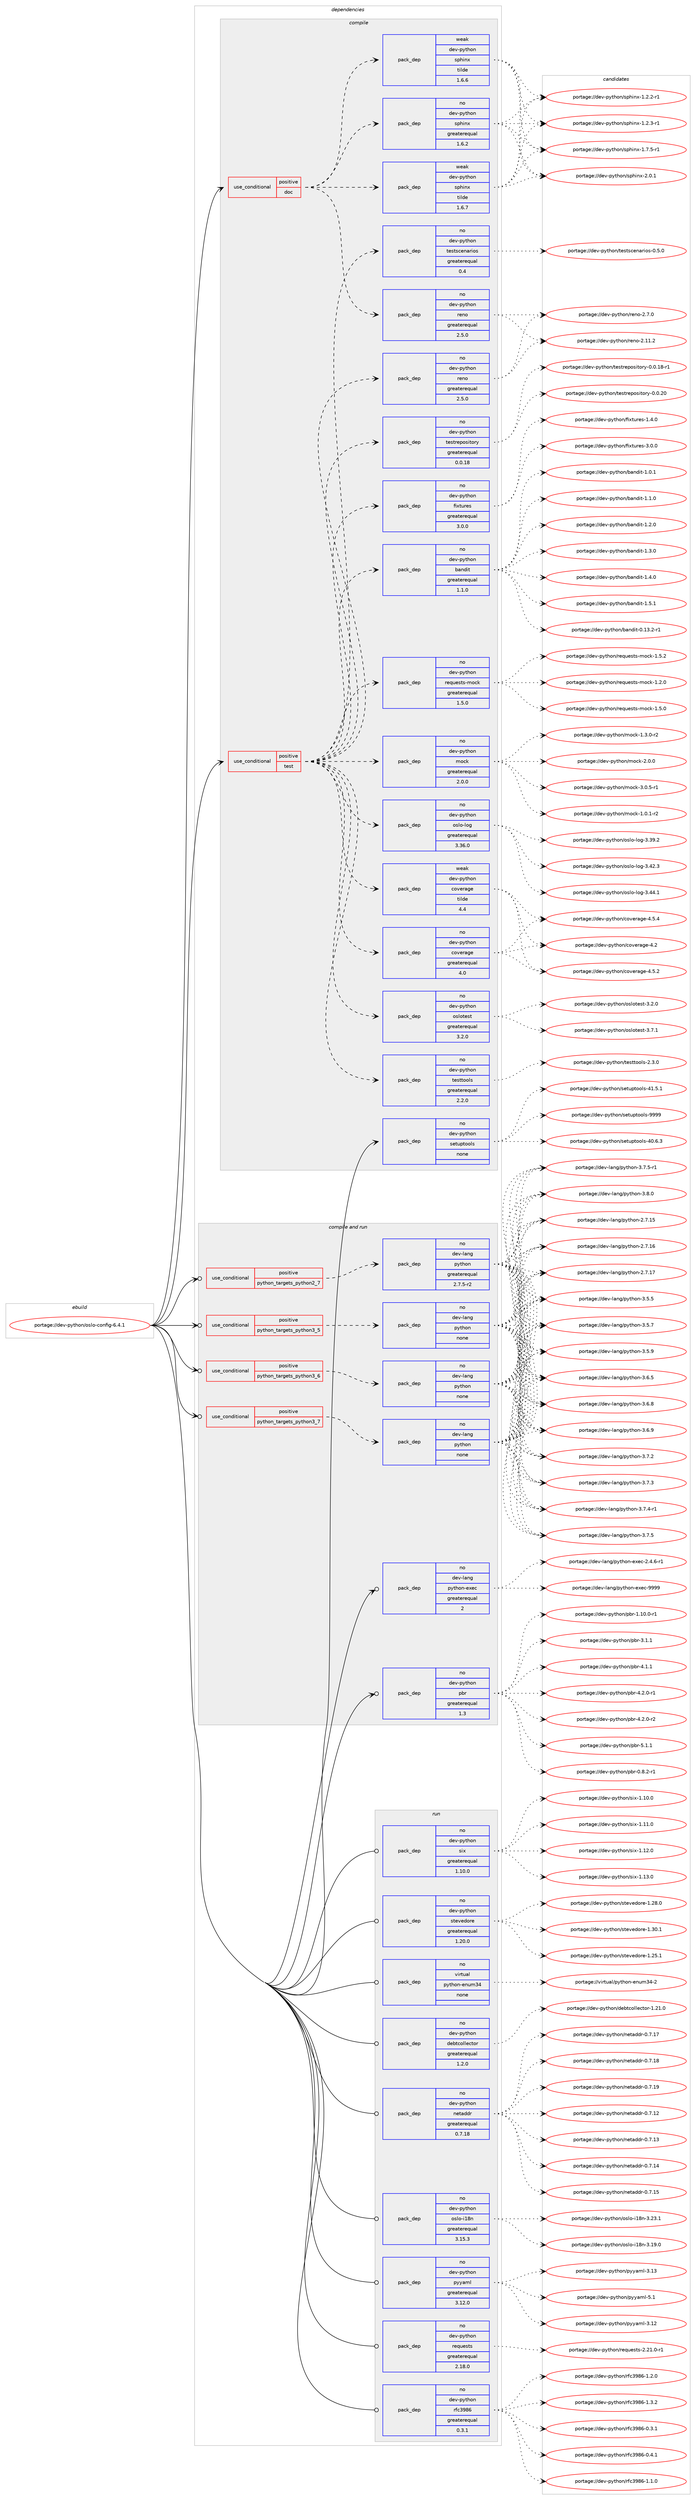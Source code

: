 digraph prolog {

# *************
# Graph options
# *************

newrank=true;
concentrate=true;
compound=true;
graph [rankdir=LR,fontname=Helvetica,fontsize=10,ranksep=1.5];#, ranksep=2.5, nodesep=0.2];
edge  [arrowhead=vee];
node  [fontname=Helvetica,fontsize=10];

# **********
# The ebuild
# **********

subgraph cluster_leftcol {
color=gray;
rank=same;
label=<<i>ebuild</i>>;
id [label="portage://dev-python/oslo-config-6.4.1", color=red, width=4, href="../dev-python/oslo-config-6.4.1.svg"];
}

# ****************
# The dependencies
# ****************

subgraph cluster_midcol {
color=gray;
label=<<i>dependencies</i>>;
subgraph cluster_compile {
fillcolor="#eeeeee";
style=filled;
label=<<i>compile</i>>;
subgraph cond33004 {
dependency153585 [label=<<TABLE BORDER="0" CELLBORDER="1" CELLSPACING="0" CELLPADDING="4"><TR><TD ROWSPAN="3" CELLPADDING="10">use_conditional</TD></TR><TR><TD>positive</TD></TR><TR><TD>doc</TD></TR></TABLE>>, shape=none, color=red];
subgraph pack117252 {
dependency153586 [label=<<TABLE BORDER="0" CELLBORDER="1" CELLSPACING="0" CELLPADDING="4" WIDTH="220"><TR><TD ROWSPAN="6" CELLPADDING="30">pack_dep</TD></TR><TR><TD WIDTH="110">no</TD></TR><TR><TD>dev-python</TD></TR><TR><TD>sphinx</TD></TR><TR><TD>greaterequal</TD></TR><TR><TD>1.6.2</TD></TR></TABLE>>, shape=none, color=blue];
}
dependency153585:e -> dependency153586:w [weight=20,style="dashed",arrowhead="vee"];
subgraph pack117253 {
dependency153587 [label=<<TABLE BORDER="0" CELLBORDER="1" CELLSPACING="0" CELLPADDING="4" WIDTH="220"><TR><TD ROWSPAN="6" CELLPADDING="30">pack_dep</TD></TR><TR><TD WIDTH="110">weak</TD></TR><TR><TD>dev-python</TD></TR><TR><TD>sphinx</TD></TR><TR><TD>tilde</TD></TR><TR><TD>1.6.6</TD></TR></TABLE>>, shape=none, color=blue];
}
dependency153585:e -> dependency153587:w [weight=20,style="dashed",arrowhead="vee"];
subgraph pack117254 {
dependency153588 [label=<<TABLE BORDER="0" CELLBORDER="1" CELLSPACING="0" CELLPADDING="4" WIDTH="220"><TR><TD ROWSPAN="6" CELLPADDING="30">pack_dep</TD></TR><TR><TD WIDTH="110">weak</TD></TR><TR><TD>dev-python</TD></TR><TR><TD>sphinx</TD></TR><TR><TD>tilde</TD></TR><TR><TD>1.6.7</TD></TR></TABLE>>, shape=none, color=blue];
}
dependency153585:e -> dependency153588:w [weight=20,style="dashed",arrowhead="vee"];
subgraph pack117255 {
dependency153589 [label=<<TABLE BORDER="0" CELLBORDER="1" CELLSPACING="0" CELLPADDING="4" WIDTH="220"><TR><TD ROWSPAN="6" CELLPADDING="30">pack_dep</TD></TR><TR><TD WIDTH="110">no</TD></TR><TR><TD>dev-python</TD></TR><TR><TD>reno</TD></TR><TR><TD>greaterequal</TD></TR><TR><TD>2.5.0</TD></TR></TABLE>>, shape=none, color=blue];
}
dependency153585:e -> dependency153589:w [weight=20,style="dashed",arrowhead="vee"];
}
id:e -> dependency153585:w [weight=20,style="solid",arrowhead="vee"];
subgraph cond33005 {
dependency153590 [label=<<TABLE BORDER="0" CELLBORDER="1" CELLSPACING="0" CELLPADDING="4"><TR><TD ROWSPAN="3" CELLPADDING="10">use_conditional</TD></TR><TR><TD>positive</TD></TR><TR><TD>test</TD></TR></TABLE>>, shape=none, color=red];
subgraph pack117256 {
dependency153591 [label=<<TABLE BORDER="0" CELLBORDER="1" CELLSPACING="0" CELLPADDING="4" WIDTH="220"><TR><TD ROWSPAN="6" CELLPADDING="30">pack_dep</TD></TR><TR><TD WIDTH="110">no</TD></TR><TR><TD>dev-python</TD></TR><TR><TD>fixtures</TD></TR><TR><TD>greaterequal</TD></TR><TR><TD>3.0.0</TD></TR></TABLE>>, shape=none, color=blue];
}
dependency153590:e -> dependency153591:w [weight=20,style="dashed",arrowhead="vee"];
subgraph pack117257 {
dependency153592 [label=<<TABLE BORDER="0" CELLBORDER="1" CELLSPACING="0" CELLPADDING="4" WIDTH="220"><TR><TD ROWSPAN="6" CELLPADDING="30">pack_dep</TD></TR><TR><TD WIDTH="110">no</TD></TR><TR><TD>dev-python</TD></TR><TR><TD>testrepository</TD></TR><TR><TD>greaterequal</TD></TR><TR><TD>0.0.18</TD></TR></TABLE>>, shape=none, color=blue];
}
dependency153590:e -> dependency153592:w [weight=20,style="dashed",arrowhead="vee"];
subgraph pack117258 {
dependency153593 [label=<<TABLE BORDER="0" CELLBORDER="1" CELLSPACING="0" CELLPADDING="4" WIDTH="220"><TR><TD ROWSPAN="6" CELLPADDING="30">pack_dep</TD></TR><TR><TD WIDTH="110">no</TD></TR><TR><TD>dev-python</TD></TR><TR><TD>testscenarios</TD></TR><TR><TD>greaterequal</TD></TR><TR><TD>0.4</TD></TR></TABLE>>, shape=none, color=blue];
}
dependency153590:e -> dependency153593:w [weight=20,style="dashed",arrowhead="vee"];
subgraph pack117259 {
dependency153594 [label=<<TABLE BORDER="0" CELLBORDER="1" CELLSPACING="0" CELLPADDING="4" WIDTH="220"><TR><TD ROWSPAN="6" CELLPADDING="30">pack_dep</TD></TR><TR><TD WIDTH="110">no</TD></TR><TR><TD>dev-python</TD></TR><TR><TD>testtools</TD></TR><TR><TD>greaterequal</TD></TR><TR><TD>2.2.0</TD></TR></TABLE>>, shape=none, color=blue];
}
dependency153590:e -> dependency153594:w [weight=20,style="dashed",arrowhead="vee"];
subgraph pack117260 {
dependency153595 [label=<<TABLE BORDER="0" CELLBORDER="1" CELLSPACING="0" CELLPADDING="4" WIDTH="220"><TR><TD ROWSPAN="6" CELLPADDING="30">pack_dep</TD></TR><TR><TD WIDTH="110">no</TD></TR><TR><TD>dev-python</TD></TR><TR><TD>oslotest</TD></TR><TR><TD>greaterequal</TD></TR><TR><TD>3.2.0</TD></TR></TABLE>>, shape=none, color=blue];
}
dependency153590:e -> dependency153595:w [weight=20,style="dashed",arrowhead="vee"];
subgraph pack117261 {
dependency153596 [label=<<TABLE BORDER="0" CELLBORDER="1" CELLSPACING="0" CELLPADDING="4" WIDTH="220"><TR><TD ROWSPAN="6" CELLPADDING="30">pack_dep</TD></TR><TR><TD WIDTH="110">no</TD></TR><TR><TD>dev-python</TD></TR><TR><TD>oslo-log</TD></TR><TR><TD>greaterequal</TD></TR><TR><TD>3.36.0</TD></TR></TABLE>>, shape=none, color=blue];
}
dependency153590:e -> dependency153596:w [weight=20,style="dashed",arrowhead="vee"];
subgraph pack117262 {
dependency153597 [label=<<TABLE BORDER="0" CELLBORDER="1" CELLSPACING="0" CELLPADDING="4" WIDTH="220"><TR><TD ROWSPAN="6" CELLPADDING="30">pack_dep</TD></TR><TR><TD WIDTH="110">no</TD></TR><TR><TD>dev-python</TD></TR><TR><TD>coverage</TD></TR><TR><TD>greaterequal</TD></TR><TR><TD>4.0</TD></TR></TABLE>>, shape=none, color=blue];
}
dependency153590:e -> dependency153597:w [weight=20,style="dashed",arrowhead="vee"];
subgraph pack117263 {
dependency153598 [label=<<TABLE BORDER="0" CELLBORDER="1" CELLSPACING="0" CELLPADDING="4" WIDTH="220"><TR><TD ROWSPAN="6" CELLPADDING="30">pack_dep</TD></TR><TR><TD WIDTH="110">weak</TD></TR><TR><TD>dev-python</TD></TR><TR><TD>coverage</TD></TR><TR><TD>tilde</TD></TR><TR><TD>4.4</TD></TR></TABLE>>, shape=none, color=blue];
}
dependency153590:e -> dependency153598:w [weight=20,style="dashed",arrowhead="vee"];
subgraph pack117264 {
dependency153599 [label=<<TABLE BORDER="0" CELLBORDER="1" CELLSPACING="0" CELLPADDING="4" WIDTH="220"><TR><TD ROWSPAN="6" CELLPADDING="30">pack_dep</TD></TR><TR><TD WIDTH="110">no</TD></TR><TR><TD>dev-python</TD></TR><TR><TD>reno</TD></TR><TR><TD>greaterequal</TD></TR><TR><TD>2.5.0</TD></TR></TABLE>>, shape=none, color=blue];
}
dependency153590:e -> dependency153599:w [weight=20,style="dashed",arrowhead="vee"];
subgraph pack117265 {
dependency153600 [label=<<TABLE BORDER="0" CELLBORDER="1" CELLSPACING="0" CELLPADDING="4" WIDTH="220"><TR><TD ROWSPAN="6" CELLPADDING="30">pack_dep</TD></TR><TR><TD WIDTH="110">no</TD></TR><TR><TD>dev-python</TD></TR><TR><TD>mock</TD></TR><TR><TD>greaterequal</TD></TR><TR><TD>2.0.0</TD></TR></TABLE>>, shape=none, color=blue];
}
dependency153590:e -> dependency153600:w [weight=20,style="dashed",arrowhead="vee"];
subgraph pack117266 {
dependency153601 [label=<<TABLE BORDER="0" CELLBORDER="1" CELLSPACING="0" CELLPADDING="4" WIDTH="220"><TR><TD ROWSPAN="6" CELLPADDING="30">pack_dep</TD></TR><TR><TD WIDTH="110">no</TD></TR><TR><TD>dev-python</TD></TR><TR><TD>requests-mock</TD></TR><TR><TD>greaterequal</TD></TR><TR><TD>1.5.0</TD></TR></TABLE>>, shape=none, color=blue];
}
dependency153590:e -> dependency153601:w [weight=20,style="dashed",arrowhead="vee"];
subgraph pack117267 {
dependency153602 [label=<<TABLE BORDER="0" CELLBORDER="1" CELLSPACING="0" CELLPADDING="4" WIDTH="220"><TR><TD ROWSPAN="6" CELLPADDING="30">pack_dep</TD></TR><TR><TD WIDTH="110">no</TD></TR><TR><TD>dev-python</TD></TR><TR><TD>bandit</TD></TR><TR><TD>greaterequal</TD></TR><TR><TD>1.1.0</TD></TR></TABLE>>, shape=none, color=blue];
}
dependency153590:e -> dependency153602:w [weight=20,style="dashed",arrowhead="vee"];
}
id:e -> dependency153590:w [weight=20,style="solid",arrowhead="vee"];
subgraph pack117268 {
dependency153603 [label=<<TABLE BORDER="0" CELLBORDER="1" CELLSPACING="0" CELLPADDING="4" WIDTH="220"><TR><TD ROWSPAN="6" CELLPADDING="30">pack_dep</TD></TR><TR><TD WIDTH="110">no</TD></TR><TR><TD>dev-python</TD></TR><TR><TD>setuptools</TD></TR><TR><TD>none</TD></TR><TR><TD></TD></TR></TABLE>>, shape=none, color=blue];
}
id:e -> dependency153603:w [weight=20,style="solid",arrowhead="vee"];
}
subgraph cluster_compileandrun {
fillcolor="#eeeeee";
style=filled;
label=<<i>compile and run</i>>;
subgraph cond33006 {
dependency153604 [label=<<TABLE BORDER="0" CELLBORDER="1" CELLSPACING="0" CELLPADDING="4"><TR><TD ROWSPAN="3" CELLPADDING="10">use_conditional</TD></TR><TR><TD>positive</TD></TR><TR><TD>python_targets_python2_7</TD></TR></TABLE>>, shape=none, color=red];
subgraph pack117269 {
dependency153605 [label=<<TABLE BORDER="0" CELLBORDER="1" CELLSPACING="0" CELLPADDING="4" WIDTH="220"><TR><TD ROWSPAN="6" CELLPADDING="30">pack_dep</TD></TR><TR><TD WIDTH="110">no</TD></TR><TR><TD>dev-lang</TD></TR><TR><TD>python</TD></TR><TR><TD>greaterequal</TD></TR><TR><TD>2.7.5-r2</TD></TR></TABLE>>, shape=none, color=blue];
}
dependency153604:e -> dependency153605:w [weight=20,style="dashed",arrowhead="vee"];
}
id:e -> dependency153604:w [weight=20,style="solid",arrowhead="odotvee"];
subgraph cond33007 {
dependency153606 [label=<<TABLE BORDER="0" CELLBORDER="1" CELLSPACING="0" CELLPADDING="4"><TR><TD ROWSPAN="3" CELLPADDING="10">use_conditional</TD></TR><TR><TD>positive</TD></TR><TR><TD>python_targets_python3_5</TD></TR></TABLE>>, shape=none, color=red];
subgraph pack117270 {
dependency153607 [label=<<TABLE BORDER="0" CELLBORDER="1" CELLSPACING="0" CELLPADDING="4" WIDTH="220"><TR><TD ROWSPAN="6" CELLPADDING="30">pack_dep</TD></TR><TR><TD WIDTH="110">no</TD></TR><TR><TD>dev-lang</TD></TR><TR><TD>python</TD></TR><TR><TD>none</TD></TR><TR><TD></TD></TR></TABLE>>, shape=none, color=blue];
}
dependency153606:e -> dependency153607:w [weight=20,style="dashed",arrowhead="vee"];
}
id:e -> dependency153606:w [weight=20,style="solid",arrowhead="odotvee"];
subgraph cond33008 {
dependency153608 [label=<<TABLE BORDER="0" CELLBORDER="1" CELLSPACING="0" CELLPADDING="4"><TR><TD ROWSPAN="3" CELLPADDING="10">use_conditional</TD></TR><TR><TD>positive</TD></TR><TR><TD>python_targets_python3_6</TD></TR></TABLE>>, shape=none, color=red];
subgraph pack117271 {
dependency153609 [label=<<TABLE BORDER="0" CELLBORDER="1" CELLSPACING="0" CELLPADDING="4" WIDTH="220"><TR><TD ROWSPAN="6" CELLPADDING="30">pack_dep</TD></TR><TR><TD WIDTH="110">no</TD></TR><TR><TD>dev-lang</TD></TR><TR><TD>python</TD></TR><TR><TD>none</TD></TR><TR><TD></TD></TR></TABLE>>, shape=none, color=blue];
}
dependency153608:e -> dependency153609:w [weight=20,style="dashed",arrowhead="vee"];
}
id:e -> dependency153608:w [weight=20,style="solid",arrowhead="odotvee"];
subgraph cond33009 {
dependency153610 [label=<<TABLE BORDER="0" CELLBORDER="1" CELLSPACING="0" CELLPADDING="4"><TR><TD ROWSPAN="3" CELLPADDING="10">use_conditional</TD></TR><TR><TD>positive</TD></TR><TR><TD>python_targets_python3_7</TD></TR></TABLE>>, shape=none, color=red];
subgraph pack117272 {
dependency153611 [label=<<TABLE BORDER="0" CELLBORDER="1" CELLSPACING="0" CELLPADDING="4" WIDTH="220"><TR><TD ROWSPAN="6" CELLPADDING="30">pack_dep</TD></TR><TR><TD WIDTH="110">no</TD></TR><TR><TD>dev-lang</TD></TR><TR><TD>python</TD></TR><TR><TD>none</TD></TR><TR><TD></TD></TR></TABLE>>, shape=none, color=blue];
}
dependency153610:e -> dependency153611:w [weight=20,style="dashed",arrowhead="vee"];
}
id:e -> dependency153610:w [weight=20,style="solid",arrowhead="odotvee"];
subgraph pack117273 {
dependency153612 [label=<<TABLE BORDER="0" CELLBORDER="1" CELLSPACING="0" CELLPADDING="4" WIDTH="220"><TR><TD ROWSPAN="6" CELLPADDING="30">pack_dep</TD></TR><TR><TD WIDTH="110">no</TD></TR><TR><TD>dev-lang</TD></TR><TR><TD>python-exec</TD></TR><TR><TD>greaterequal</TD></TR><TR><TD>2</TD></TR></TABLE>>, shape=none, color=blue];
}
id:e -> dependency153612:w [weight=20,style="solid",arrowhead="odotvee"];
subgraph pack117274 {
dependency153613 [label=<<TABLE BORDER="0" CELLBORDER="1" CELLSPACING="0" CELLPADDING="4" WIDTH="220"><TR><TD ROWSPAN="6" CELLPADDING="30">pack_dep</TD></TR><TR><TD WIDTH="110">no</TD></TR><TR><TD>dev-python</TD></TR><TR><TD>pbr</TD></TR><TR><TD>greaterequal</TD></TR><TR><TD>1.3</TD></TR></TABLE>>, shape=none, color=blue];
}
id:e -> dependency153613:w [weight=20,style="solid",arrowhead="odotvee"];
}
subgraph cluster_run {
fillcolor="#eeeeee";
style=filled;
label=<<i>run</i>>;
subgraph pack117275 {
dependency153614 [label=<<TABLE BORDER="0" CELLBORDER="1" CELLSPACING="0" CELLPADDING="4" WIDTH="220"><TR><TD ROWSPAN="6" CELLPADDING="30">pack_dep</TD></TR><TR><TD WIDTH="110">no</TD></TR><TR><TD>dev-python</TD></TR><TR><TD>debtcollector</TD></TR><TR><TD>greaterequal</TD></TR><TR><TD>1.2.0</TD></TR></TABLE>>, shape=none, color=blue];
}
id:e -> dependency153614:w [weight=20,style="solid",arrowhead="odot"];
subgraph pack117276 {
dependency153615 [label=<<TABLE BORDER="0" CELLBORDER="1" CELLSPACING="0" CELLPADDING="4" WIDTH="220"><TR><TD ROWSPAN="6" CELLPADDING="30">pack_dep</TD></TR><TR><TD WIDTH="110">no</TD></TR><TR><TD>dev-python</TD></TR><TR><TD>netaddr</TD></TR><TR><TD>greaterequal</TD></TR><TR><TD>0.7.18</TD></TR></TABLE>>, shape=none, color=blue];
}
id:e -> dependency153615:w [weight=20,style="solid",arrowhead="odot"];
subgraph pack117277 {
dependency153616 [label=<<TABLE BORDER="0" CELLBORDER="1" CELLSPACING="0" CELLPADDING="4" WIDTH="220"><TR><TD ROWSPAN="6" CELLPADDING="30">pack_dep</TD></TR><TR><TD WIDTH="110">no</TD></TR><TR><TD>dev-python</TD></TR><TR><TD>oslo-i18n</TD></TR><TR><TD>greaterequal</TD></TR><TR><TD>3.15.3</TD></TR></TABLE>>, shape=none, color=blue];
}
id:e -> dependency153616:w [weight=20,style="solid",arrowhead="odot"];
subgraph pack117278 {
dependency153617 [label=<<TABLE BORDER="0" CELLBORDER="1" CELLSPACING="0" CELLPADDING="4" WIDTH="220"><TR><TD ROWSPAN="6" CELLPADDING="30">pack_dep</TD></TR><TR><TD WIDTH="110">no</TD></TR><TR><TD>dev-python</TD></TR><TR><TD>pyyaml</TD></TR><TR><TD>greaterequal</TD></TR><TR><TD>3.12.0</TD></TR></TABLE>>, shape=none, color=blue];
}
id:e -> dependency153617:w [weight=20,style="solid",arrowhead="odot"];
subgraph pack117279 {
dependency153618 [label=<<TABLE BORDER="0" CELLBORDER="1" CELLSPACING="0" CELLPADDING="4" WIDTH="220"><TR><TD ROWSPAN="6" CELLPADDING="30">pack_dep</TD></TR><TR><TD WIDTH="110">no</TD></TR><TR><TD>dev-python</TD></TR><TR><TD>requests</TD></TR><TR><TD>greaterequal</TD></TR><TR><TD>2.18.0</TD></TR></TABLE>>, shape=none, color=blue];
}
id:e -> dependency153618:w [weight=20,style="solid",arrowhead="odot"];
subgraph pack117280 {
dependency153619 [label=<<TABLE BORDER="0" CELLBORDER="1" CELLSPACING="0" CELLPADDING="4" WIDTH="220"><TR><TD ROWSPAN="6" CELLPADDING="30">pack_dep</TD></TR><TR><TD WIDTH="110">no</TD></TR><TR><TD>dev-python</TD></TR><TR><TD>rfc3986</TD></TR><TR><TD>greaterequal</TD></TR><TR><TD>0.3.1</TD></TR></TABLE>>, shape=none, color=blue];
}
id:e -> dependency153619:w [weight=20,style="solid",arrowhead="odot"];
subgraph pack117281 {
dependency153620 [label=<<TABLE BORDER="0" CELLBORDER="1" CELLSPACING="0" CELLPADDING="4" WIDTH="220"><TR><TD ROWSPAN="6" CELLPADDING="30">pack_dep</TD></TR><TR><TD WIDTH="110">no</TD></TR><TR><TD>dev-python</TD></TR><TR><TD>six</TD></TR><TR><TD>greaterequal</TD></TR><TR><TD>1.10.0</TD></TR></TABLE>>, shape=none, color=blue];
}
id:e -> dependency153620:w [weight=20,style="solid",arrowhead="odot"];
subgraph pack117282 {
dependency153621 [label=<<TABLE BORDER="0" CELLBORDER="1" CELLSPACING="0" CELLPADDING="4" WIDTH="220"><TR><TD ROWSPAN="6" CELLPADDING="30">pack_dep</TD></TR><TR><TD WIDTH="110">no</TD></TR><TR><TD>dev-python</TD></TR><TR><TD>stevedore</TD></TR><TR><TD>greaterequal</TD></TR><TR><TD>1.20.0</TD></TR></TABLE>>, shape=none, color=blue];
}
id:e -> dependency153621:w [weight=20,style="solid",arrowhead="odot"];
subgraph pack117283 {
dependency153622 [label=<<TABLE BORDER="0" CELLBORDER="1" CELLSPACING="0" CELLPADDING="4" WIDTH="220"><TR><TD ROWSPAN="6" CELLPADDING="30">pack_dep</TD></TR><TR><TD WIDTH="110">no</TD></TR><TR><TD>virtual</TD></TR><TR><TD>python-enum34</TD></TR><TR><TD>none</TD></TR><TR><TD></TD></TR></TABLE>>, shape=none, color=blue];
}
id:e -> dependency153622:w [weight=20,style="solid",arrowhead="odot"];
}
}

# **************
# The candidates
# **************

subgraph cluster_choices {
rank=same;
color=gray;
label=<<i>candidates</i>>;

subgraph choice117252 {
color=black;
nodesep=1;
choiceportage10010111845112121116104111110471151121041051101204549465046504511449 [label="portage://dev-python/sphinx-1.2.2-r1", color=red, width=4,href="../dev-python/sphinx-1.2.2-r1.svg"];
choiceportage10010111845112121116104111110471151121041051101204549465046514511449 [label="portage://dev-python/sphinx-1.2.3-r1", color=red, width=4,href="../dev-python/sphinx-1.2.3-r1.svg"];
choiceportage10010111845112121116104111110471151121041051101204549465546534511449 [label="portage://dev-python/sphinx-1.7.5-r1", color=red, width=4,href="../dev-python/sphinx-1.7.5-r1.svg"];
choiceportage1001011184511212111610411111047115112104105110120455046484649 [label="portage://dev-python/sphinx-2.0.1", color=red, width=4,href="../dev-python/sphinx-2.0.1.svg"];
dependency153586:e -> choiceportage10010111845112121116104111110471151121041051101204549465046504511449:w [style=dotted,weight="100"];
dependency153586:e -> choiceportage10010111845112121116104111110471151121041051101204549465046514511449:w [style=dotted,weight="100"];
dependency153586:e -> choiceportage10010111845112121116104111110471151121041051101204549465546534511449:w [style=dotted,weight="100"];
dependency153586:e -> choiceportage1001011184511212111610411111047115112104105110120455046484649:w [style=dotted,weight="100"];
}
subgraph choice117253 {
color=black;
nodesep=1;
choiceportage10010111845112121116104111110471151121041051101204549465046504511449 [label="portage://dev-python/sphinx-1.2.2-r1", color=red, width=4,href="../dev-python/sphinx-1.2.2-r1.svg"];
choiceportage10010111845112121116104111110471151121041051101204549465046514511449 [label="portage://dev-python/sphinx-1.2.3-r1", color=red, width=4,href="../dev-python/sphinx-1.2.3-r1.svg"];
choiceportage10010111845112121116104111110471151121041051101204549465546534511449 [label="portage://dev-python/sphinx-1.7.5-r1", color=red, width=4,href="../dev-python/sphinx-1.7.5-r1.svg"];
choiceportage1001011184511212111610411111047115112104105110120455046484649 [label="portage://dev-python/sphinx-2.0.1", color=red, width=4,href="../dev-python/sphinx-2.0.1.svg"];
dependency153587:e -> choiceportage10010111845112121116104111110471151121041051101204549465046504511449:w [style=dotted,weight="100"];
dependency153587:e -> choiceportage10010111845112121116104111110471151121041051101204549465046514511449:w [style=dotted,weight="100"];
dependency153587:e -> choiceportage10010111845112121116104111110471151121041051101204549465546534511449:w [style=dotted,weight="100"];
dependency153587:e -> choiceportage1001011184511212111610411111047115112104105110120455046484649:w [style=dotted,weight="100"];
}
subgraph choice117254 {
color=black;
nodesep=1;
choiceportage10010111845112121116104111110471151121041051101204549465046504511449 [label="portage://dev-python/sphinx-1.2.2-r1", color=red, width=4,href="../dev-python/sphinx-1.2.2-r1.svg"];
choiceportage10010111845112121116104111110471151121041051101204549465046514511449 [label="portage://dev-python/sphinx-1.2.3-r1", color=red, width=4,href="../dev-python/sphinx-1.2.3-r1.svg"];
choiceportage10010111845112121116104111110471151121041051101204549465546534511449 [label="portage://dev-python/sphinx-1.7.5-r1", color=red, width=4,href="../dev-python/sphinx-1.7.5-r1.svg"];
choiceportage1001011184511212111610411111047115112104105110120455046484649 [label="portage://dev-python/sphinx-2.0.1", color=red, width=4,href="../dev-python/sphinx-2.0.1.svg"];
dependency153588:e -> choiceportage10010111845112121116104111110471151121041051101204549465046504511449:w [style=dotted,weight="100"];
dependency153588:e -> choiceportage10010111845112121116104111110471151121041051101204549465046514511449:w [style=dotted,weight="100"];
dependency153588:e -> choiceportage10010111845112121116104111110471151121041051101204549465546534511449:w [style=dotted,weight="100"];
dependency153588:e -> choiceportage1001011184511212111610411111047115112104105110120455046484649:w [style=dotted,weight="100"];
}
subgraph choice117255 {
color=black;
nodesep=1;
choiceportage100101118451121211161041111104711410111011145504649494650 [label="portage://dev-python/reno-2.11.2", color=red, width=4,href="../dev-python/reno-2.11.2.svg"];
choiceportage1001011184511212111610411111047114101110111455046554648 [label="portage://dev-python/reno-2.7.0", color=red, width=4,href="../dev-python/reno-2.7.0.svg"];
dependency153589:e -> choiceportage100101118451121211161041111104711410111011145504649494650:w [style=dotted,weight="100"];
dependency153589:e -> choiceportage1001011184511212111610411111047114101110111455046554648:w [style=dotted,weight="100"];
}
subgraph choice117256 {
color=black;
nodesep=1;
choiceportage1001011184511212111610411111047102105120116117114101115454946524648 [label="portage://dev-python/fixtures-1.4.0", color=red, width=4,href="../dev-python/fixtures-1.4.0.svg"];
choiceportage1001011184511212111610411111047102105120116117114101115455146484648 [label="portage://dev-python/fixtures-3.0.0", color=red, width=4,href="../dev-python/fixtures-3.0.0.svg"];
dependency153591:e -> choiceportage1001011184511212111610411111047102105120116117114101115454946524648:w [style=dotted,weight="100"];
dependency153591:e -> choiceportage1001011184511212111610411111047102105120116117114101115455146484648:w [style=dotted,weight="100"];
}
subgraph choice117257 {
color=black;
nodesep=1;
choiceportage1001011184511212111610411111047116101115116114101112111115105116111114121454846484649564511449 [label="portage://dev-python/testrepository-0.0.18-r1", color=red, width=4,href="../dev-python/testrepository-0.0.18-r1.svg"];
choiceportage100101118451121211161041111104711610111511611410111211111510511611111412145484648465048 [label="portage://dev-python/testrepository-0.0.20", color=red, width=4,href="../dev-python/testrepository-0.0.20.svg"];
dependency153592:e -> choiceportage1001011184511212111610411111047116101115116114101112111115105116111114121454846484649564511449:w [style=dotted,weight="100"];
dependency153592:e -> choiceportage100101118451121211161041111104711610111511611410111211111510511611111412145484648465048:w [style=dotted,weight="100"];
}
subgraph choice117258 {
color=black;
nodesep=1;
choiceportage10010111845112121116104111110471161011151161159910111097114105111115454846534648 [label="portage://dev-python/testscenarios-0.5.0", color=red, width=4,href="../dev-python/testscenarios-0.5.0.svg"];
dependency153593:e -> choiceportage10010111845112121116104111110471161011151161159910111097114105111115454846534648:w [style=dotted,weight="100"];
}
subgraph choice117259 {
color=black;
nodesep=1;
choiceportage1001011184511212111610411111047116101115116116111111108115455046514648 [label="portage://dev-python/testtools-2.3.0", color=red, width=4,href="../dev-python/testtools-2.3.0.svg"];
dependency153594:e -> choiceportage1001011184511212111610411111047116101115116116111111108115455046514648:w [style=dotted,weight="100"];
}
subgraph choice117260 {
color=black;
nodesep=1;
choiceportage1001011184511212111610411111047111115108111116101115116455146504648 [label="portage://dev-python/oslotest-3.2.0", color=red, width=4,href="../dev-python/oslotest-3.2.0.svg"];
choiceportage1001011184511212111610411111047111115108111116101115116455146554649 [label="portage://dev-python/oslotest-3.7.1", color=red, width=4,href="../dev-python/oslotest-3.7.1.svg"];
dependency153595:e -> choiceportage1001011184511212111610411111047111115108111116101115116455146504648:w [style=dotted,weight="100"];
dependency153595:e -> choiceportage1001011184511212111610411111047111115108111116101115116455146554649:w [style=dotted,weight="100"];
}
subgraph choice117261 {
color=black;
nodesep=1;
choiceportage10010111845112121116104111110471111151081114510811110345514651574650 [label="portage://dev-python/oslo-log-3.39.2", color=red, width=4,href="../dev-python/oslo-log-3.39.2.svg"];
choiceportage10010111845112121116104111110471111151081114510811110345514652504651 [label="portage://dev-python/oslo-log-3.42.3", color=red, width=4,href="../dev-python/oslo-log-3.42.3.svg"];
choiceportage10010111845112121116104111110471111151081114510811110345514652524649 [label="portage://dev-python/oslo-log-3.44.1", color=red, width=4,href="../dev-python/oslo-log-3.44.1.svg"];
dependency153596:e -> choiceportage10010111845112121116104111110471111151081114510811110345514651574650:w [style=dotted,weight="100"];
dependency153596:e -> choiceportage10010111845112121116104111110471111151081114510811110345514652504651:w [style=dotted,weight="100"];
dependency153596:e -> choiceportage10010111845112121116104111110471111151081114510811110345514652524649:w [style=dotted,weight="100"];
}
subgraph choice117262 {
color=black;
nodesep=1;
choiceportage1001011184511212111610411111047991111181011149710310145524650 [label="portage://dev-python/coverage-4.2", color=red, width=4,href="../dev-python/coverage-4.2.svg"];
choiceportage10010111845112121116104111110479911111810111497103101455246534650 [label="portage://dev-python/coverage-4.5.2", color=red, width=4,href="../dev-python/coverage-4.5.2.svg"];
choiceportage10010111845112121116104111110479911111810111497103101455246534652 [label="portage://dev-python/coverage-4.5.4", color=red, width=4,href="../dev-python/coverage-4.5.4.svg"];
dependency153597:e -> choiceportage1001011184511212111610411111047991111181011149710310145524650:w [style=dotted,weight="100"];
dependency153597:e -> choiceportage10010111845112121116104111110479911111810111497103101455246534650:w [style=dotted,weight="100"];
dependency153597:e -> choiceportage10010111845112121116104111110479911111810111497103101455246534652:w [style=dotted,weight="100"];
}
subgraph choice117263 {
color=black;
nodesep=1;
choiceportage1001011184511212111610411111047991111181011149710310145524650 [label="portage://dev-python/coverage-4.2", color=red, width=4,href="../dev-python/coverage-4.2.svg"];
choiceportage10010111845112121116104111110479911111810111497103101455246534650 [label="portage://dev-python/coverage-4.5.2", color=red, width=4,href="../dev-python/coverage-4.5.2.svg"];
choiceportage10010111845112121116104111110479911111810111497103101455246534652 [label="portage://dev-python/coverage-4.5.4", color=red, width=4,href="../dev-python/coverage-4.5.4.svg"];
dependency153598:e -> choiceportage1001011184511212111610411111047991111181011149710310145524650:w [style=dotted,weight="100"];
dependency153598:e -> choiceportage10010111845112121116104111110479911111810111497103101455246534650:w [style=dotted,weight="100"];
dependency153598:e -> choiceportage10010111845112121116104111110479911111810111497103101455246534652:w [style=dotted,weight="100"];
}
subgraph choice117264 {
color=black;
nodesep=1;
choiceportage100101118451121211161041111104711410111011145504649494650 [label="portage://dev-python/reno-2.11.2", color=red, width=4,href="../dev-python/reno-2.11.2.svg"];
choiceportage1001011184511212111610411111047114101110111455046554648 [label="portage://dev-python/reno-2.7.0", color=red, width=4,href="../dev-python/reno-2.7.0.svg"];
dependency153599:e -> choiceportage100101118451121211161041111104711410111011145504649494650:w [style=dotted,weight="100"];
dependency153599:e -> choiceportage1001011184511212111610411111047114101110111455046554648:w [style=dotted,weight="100"];
}
subgraph choice117265 {
color=black;
nodesep=1;
choiceportage1001011184511212111610411111047109111991074549464846494511450 [label="portage://dev-python/mock-1.0.1-r2", color=red, width=4,href="../dev-python/mock-1.0.1-r2.svg"];
choiceportage1001011184511212111610411111047109111991074549465146484511450 [label="portage://dev-python/mock-1.3.0-r2", color=red, width=4,href="../dev-python/mock-1.3.0-r2.svg"];
choiceportage100101118451121211161041111104710911199107455046484648 [label="portage://dev-python/mock-2.0.0", color=red, width=4,href="../dev-python/mock-2.0.0.svg"];
choiceportage1001011184511212111610411111047109111991074551464846534511449 [label="portage://dev-python/mock-3.0.5-r1", color=red, width=4,href="../dev-python/mock-3.0.5-r1.svg"];
dependency153600:e -> choiceportage1001011184511212111610411111047109111991074549464846494511450:w [style=dotted,weight="100"];
dependency153600:e -> choiceportage1001011184511212111610411111047109111991074549465146484511450:w [style=dotted,weight="100"];
dependency153600:e -> choiceportage100101118451121211161041111104710911199107455046484648:w [style=dotted,weight="100"];
dependency153600:e -> choiceportage1001011184511212111610411111047109111991074551464846534511449:w [style=dotted,weight="100"];
}
subgraph choice117266 {
color=black;
nodesep=1;
choiceportage10010111845112121116104111110471141011131171011151161154510911199107454946504648 [label="portage://dev-python/requests-mock-1.2.0", color=red, width=4,href="../dev-python/requests-mock-1.2.0.svg"];
choiceportage10010111845112121116104111110471141011131171011151161154510911199107454946534648 [label="portage://dev-python/requests-mock-1.5.0", color=red, width=4,href="../dev-python/requests-mock-1.5.0.svg"];
choiceportage10010111845112121116104111110471141011131171011151161154510911199107454946534650 [label="portage://dev-python/requests-mock-1.5.2", color=red, width=4,href="../dev-python/requests-mock-1.5.2.svg"];
dependency153601:e -> choiceportage10010111845112121116104111110471141011131171011151161154510911199107454946504648:w [style=dotted,weight="100"];
dependency153601:e -> choiceportage10010111845112121116104111110471141011131171011151161154510911199107454946534648:w [style=dotted,weight="100"];
dependency153601:e -> choiceportage10010111845112121116104111110471141011131171011151161154510911199107454946534650:w [style=dotted,weight="100"];
}
subgraph choice117267 {
color=black;
nodesep=1;
choiceportage10010111845112121116104111110479897110100105116454846495146504511449 [label="portage://dev-python/bandit-0.13.2-r1", color=red, width=4,href="../dev-python/bandit-0.13.2-r1.svg"];
choiceportage10010111845112121116104111110479897110100105116454946484649 [label="portage://dev-python/bandit-1.0.1", color=red, width=4,href="../dev-python/bandit-1.0.1.svg"];
choiceportage10010111845112121116104111110479897110100105116454946494648 [label="portage://dev-python/bandit-1.1.0", color=red, width=4,href="../dev-python/bandit-1.1.0.svg"];
choiceportage10010111845112121116104111110479897110100105116454946504648 [label="portage://dev-python/bandit-1.2.0", color=red, width=4,href="../dev-python/bandit-1.2.0.svg"];
choiceportage10010111845112121116104111110479897110100105116454946514648 [label="portage://dev-python/bandit-1.3.0", color=red, width=4,href="../dev-python/bandit-1.3.0.svg"];
choiceportage10010111845112121116104111110479897110100105116454946524648 [label="portage://dev-python/bandit-1.4.0", color=red, width=4,href="../dev-python/bandit-1.4.0.svg"];
choiceportage10010111845112121116104111110479897110100105116454946534649 [label="portage://dev-python/bandit-1.5.1", color=red, width=4,href="../dev-python/bandit-1.5.1.svg"];
dependency153602:e -> choiceportage10010111845112121116104111110479897110100105116454846495146504511449:w [style=dotted,weight="100"];
dependency153602:e -> choiceportage10010111845112121116104111110479897110100105116454946484649:w [style=dotted,weight="100"];
dependency153602:e -> choiceportage10010111845112121116104111110479897110100105116454946494648:w [style=dotted,weight="100"];
dependency153602:e -> choiceportage10010111845112121116104111110479897110100105116454946504648:w [style=dotted,weight="100"];
dependency153602:e -> choiceportage10010111845112121116104111110479897110100105116454946514648:w [style=dotted,weight="100"];
dependency153602:e -> choiceportage10010111845112121116104111110479897110100105116454946524648:w [style=dotted,weight="100"];
dependency153602:e -> choiceportage10010111845112121116104111110479897110100105116454946534649:w [style=dotted,weight="100"];
}
subgraph choice117268 {
color=black;
nodesep=1;
choiceportage100101118451121211161041111104711510111611711211611111110811545524846544651 [label="portage://dev-python/setuptools-40.6.3", color=red, width=4,href="../dev-python/setuptools-40.6.3.svg"];
choiceportage100101118451121211161041111104711510111611711211611111110811545524946534649 [label="portage://dev-python/setuptools-41.5.1", color=red, width=4,href="../dev-python/setuptools-41.5.1.svg"];
choiceportage10010111845112121116104111110471151011161171121161111111081154557575757 [label="portage://dev-python/setuptools-9999", color=red, width=4,href="../dev-python/setuptools-9999.svg"];
dependency153603:e -> choiceportage100101118451121211161041111104711510111611711211611111110811545524846544651:w [style=dotted,weight="100"];
dependency153603:e -> choiceportage100101118451121211161041111104711510111611711211611111110811545524946534649:w [style=dotted,weight="100"];
dependency153603:e -> choiceportage10010111845112121116104111110471151011161171121161111111081154557575757:w [style=dotted,weight="100"];
}
subgraph choice117269 {
color=black;
nodesep=1;
choiceportage10010111845108971101034711212111610411111045504655464953 [label="portage://dev-lang/python-2.7.15", color=red, width=4,href="../dev-lang/python-2.7.15.svg"];
choiceportage10010111845108971101034711212111610411111045504655464954 [label="portage://dev-lang/python-2.7.16", color=red, width=4,href="../dev-lang/python-2.7.16.svg"];
choiceportage10010111845108971101034711212111610411111045504655464955 [label="portage://dev-lang/python-2.7.17", color=red, width=4,href="../dev-lang/python-2.7.17.svg"];
choiceportage100101118451089711010347112121116104111110455146534653 [label="portage://dev-lang/python-3.5.5", color=red, width=4,href="../dev-lang/python-3.5.5.svg"];
choiceportage100101118451089711010347112121116104111110455146534655 [label="portage://dev-lang/python-3.5.7", color=red, width=4,href="../dev-lang/python-3.5.7.svg"];
choiceportage100101118451089711010347112121116104111110455146534657 [label="portage://dev-lang/python-3.5.9", color=red, width=4,href="../dev-lang/python-3.5.9.svg"];
choiceportage100101118451089711010347112121116104111110455146544653 [label="portage://dev-lang/python-3.6.5", color=red, width=4,href="../dev-lang/python-3.6.5.svg"];
choiceportage100101118451089711010347112121116104111110455146544656 [label="portage://dev-lang/python-3.6.8", color=red, width=4,href="../dev-lang/python-3.6.8.svg"];
choiceportage100101118451089711010347112121116104111110455146544657 [label="portage://dev-lang/python-3.6.9", color=red, width=4,href="../dev-lang/python-3.6.9.svg"];
choiceportage100101118451089711010347112121116104111110455146554650 [label="portage://dev-lang/python-3.7.2", color=red, width=4,href="../dev-lang/python-3.7.2.svg"];
choiceportage100101118451089711010347112121116104111110455146554651 [label="portage://dev-lang/python-3.7.3", color=red, width=4,href="../dev-lang/python-3.7.3.svg"];
choiceportage1001011184510897110103471121211161041111104551465546524511449 [label="portage://dev-lang/python-3.7.4-r1", color=red, width=4,href="../dev-lang/python-3.7.4-r1.svg"];
choiceportage100101118451089711010347112121116104111110455146554653 [label="portage://dev-lang/python-3.7.5", color=red, width=4,href="../dev-lang/python-3.7.5.svg"];
choiceportage1001011184510897110103471121211161041111104551465546534511449 [label="portage://dev-lang/python-3.7.5-r1", color=red, width=4,href="../dev-lang/python-3.7.5-r1.svg"];
choiceportage100101118451089711010347112121116104111110455146564648 [label="portage://dev-lang/python-3.8.0", color=red, width=4,href="../dev-lang/python-3.8.0.svg"];
dependency153605:e -> choiceportage10010111845108971101034711212111610411111045504655464953:w [style=dotted,weight="100"];
dependency153605:e -> choiceportage10010111845108971101034711212111610411111045504655464954:w [style=dotted,weight="100"];
dependency153605:e -> choiceportage10010111845108971101034711212111610411111045504655464955:w [style=dotted,weight="100"];
dependency153605:e -> choiceportage100101118451089711010347112121116104111110455146534653:w [style=dotted,weight="100"];
dependency153605:e -> choiceportage100101118451089711010347112121116104111110455146534655:w [style=dotted,weight="100"];
dependency153605:e -> choiceportage100101118451089711010347112121116104111110455146534657:w [style=dotted,weight="100"];
dependency153605:e -> choiceportage100101118451089711010347112121116104111110455146544653:w [style=dotted,weight="100"];
dependency153605:e -> choiceportage100101118451089711010347112121116104111110455146544656:w [style=dotted,weight="100"];
dependency153605:e -> choiceportage100101118451089711010347112121116104111110455146544657:w [style=dotted,weight="100"];
dependency153605:e -> choiceportage100101118451089711010347112121116104111110455146554650:w [style=dotted,weight="100"];
dependency153605:e -> choiceportage100101118451089711010347112121116104111110455146554651:w [style=dotted,weight="100"];
dependency153605:e -> choiceportage1001011184510897110103471121211161041111104551465546524511449:w [style=dotted,weight="100"];
dependency153605:e -> choiceportage100101118451089711010347112121116104111110455146554653:w [style=dotted,weight="100"];
dependency153605:e -> choiceportage1001011184510897110103471121211161041111104551465546534511449:w [style=dotted,weight="100"];
dependency153605:e -> choiceportage100101118451089711010347112121116104111110455146564648:w [style=dotted,weight="100"];
}
subgraph choice117270 {
color=black;
nodesep=1;
choiceportage10010111845108971101034711212111610411111045504655464953 [label="portage://dev-lang/python-2.7.15", color=red, width=4,href="../dev-lang/python-2.7.15.svg"];
choiceportage10010111845108971101034711212111610411111045504655464954 [label="portage://dev-lang/python-2.7.16", color=red, width=4,href="../dev-lang/python-2.7.16.svg"];
choiceportage10010111845108971101034711212111610411111045504655464955 [label="portage://dev-lang/python-2.7.17", color=red, width=4,href="../dev-lang/python-2.7.17.svg"];
choiceportage100101118451089711010347112121116104111110455146534653 [label="portage://dev-lang/python-3.5.5", color=red, width=4,href="../dev-lang/python-3.5.5.svg"];
choiceportage100101118451089711010347112121116104111110455146534655 [label="portage://dev-lang/python-3.5.7", color=red, width=4,href="../dev-lang/python-3.5.7.svg"];
choiceportage100101118451089711010347112121116104111110455146534657 [label="portage://dev-lang/python-3.5.9", color=red, width=4,href="../dev-lang/python-3.5.9.svg"];
choiceportage100101118451089711010347112121116104111110455146544653 [label="portage://dev-lang/python-3.6.5", color=red, width=4,href="../dev-lang/python-3.6.5.svg"];
choiceportage100101118451089711010347112121116104111110455146544656 [label="portage://dev-lang/python-3.6.8", color=red, width=4,href="../dev-lang/python-3.6.8.svg"];
choiceportage100101118451089711010347112121116104111110455146544657 [label="portage://dev-lang/python-3.6.9", color=red, width=4,href="../dev-lang/python-3.6.9.svg"];
choiceportage100101118451089711010347112121116104111110455146554650 [label="portage://dev-lang/python-3.7.2", color=red, width=4,href="../dev-lang/python-3.7.2.svg"];
choiceportage100101118451089711010347112121116104111110455146554651 [label="portage://dev-lang/python-3.7.3", color=red, width=4,href="../dev-lang/python-3.7.3.svg"];
choiceportage1001011184510897110103471121211161041111104551465546524511449 [label="portage://dev-lang/python-3.7.4-r1", color=red, width=4,href="../dev-lang/python-3.7.4-r1.svg"];
choiceportage100101118451089711010347112121116104111110455146554653 [label="portage://dev-lang/python-3.7.5", color=red, width=4,href="../dev-lang/python-3.7.5.svg"];
choiceportage1001011184510897110103471121211161041111104551465546534511449 [label="portage://dev-lang/python-3.7.5-r1", color=red, width=4,href="../dev-lang/python-3.7.5-r1.svg"];
choiceportage100101118451089711010347112121116104111110455146564648 [label="portage://dev-lang/python-3.8.0", color=red, width=4,href="../dev-lang/python-3.8.0.svg"];
dependency153607:e -> choiceportage10010111845108971101034711212111610411111045504655464953:w [style=dotted,weight="100"];
dependency153607:e -> choiceportage10010111845108971101034711212111610411111045504655464954:w [style=dotted,weight="100"];
dependency153607:e -> choiceportage10010111845108971101034711212111610411111045504655464955:w [style=dotted,weight="100"];
dependency153607:e -> choiceportage100101118451089711010347112121116104111110455146534653:w [style=dotted,weight="100"];
dependency153607:e -> choiceportage100101118451089711010347112121116104111110455146534655:w [style=dotted,weight="100"];
dependency153607:e -> choiceportage100101118451089711010347112121116104111110455146534657:w [style=dotted,weight="100"];
dependency153607:e -> choiceportage100101118451089711010347112121116104111110455146544653:w [style=dotted,weight="100"];
dependency153607:e -> choiceportage100101118451089711010347112121116104111110455146544656:w [style=dotted,weight="100"];
dependency153607:e -> choiceportage100101118451089711010347112121116104111110455146544657:w [style=dotted,weight="100"];
dependency153607:e -> choiceportage100101118451089711010347112121116104111110455146554650:w [style=dotted,weight="100"];
dependency153607:e -> choiceportage100101118451089711010347112121116104111110455146554651:w [style=dotted,weight="100"];
dependency153607:e -> choiceportage1001011184510897110103471121211161041111104551465546524511449:w [style=dotted,weight="100"];
dependency153607:e -> choiceportage100101118451089711010347112121116104111110455146554653:w [style=dotted,weight="100"];
dependency153607:e -> choiceportage1001011184510897110103471121211161041111104551465546534511449:w [style=dotted,weight="100"];
dependency153607:e -> choiceportage100101118451089711010347112121116104111110455146564648:w [style=dotted,weight="100"];
}
subgraph choice117271 {
color=black;
nodesep=1;
choiceportage10010111845108971101034711212111610411111045504655464953 [label="portage://dev-lang/python-2.7.15", color=red, width=4,href="../dev-lang/python-2.7.15.svg"];
choiceportage10010111845108971101034711212111610411111045504655464954 [label="portage://dev-lang/python-2.7.16", color=red, width=4,href="../dev-lang/python-2.7.16.svg"];
choiceportage10010111845108971101034711212111610411111045504655464955 [label="portage://dev-lang/python-2.7.17", color=red, width=4,href="../dev-lang/python-2.7.17.svg"];
choiceportage100101118451089711010347112121116104111110455146534653 [label="portage://dev-lang/python-3.5.5", color=red, width=4,href="../dev-lang/python-3.5.5.svg"];
choiceportage100101118451089711010347112121116104111110455146534655 [label="portage://dev-lang/python-3.5.7", color=red, width=4,href="../dev-lang/python-3.5.7.svg"];
choiceportage100101118451089711010347112121116104111110455146534657 [label="portage://dev-lang/python-3.5.9", color=red, width=4,href="../dev-lang/python-3.5.9.svg"];
choiceportage100101118451089711010347112121116104111110455146544653 [label="portage://dev-lang/python-3.6.5", color=red, width=4,href="../dev-lang/python-3.6.5.svg"];
choiceportage100101118451089711010347112121116104111110455146544656 [label="portage://dev-lang/python-3.6.8", color=red, width=4,href="../dev-lang/python-3.6.8.svg"];
choiceportage100101118451089711010347112121116104111110455146544657 [label="portage://dev-lang/python-3.6.9", color=red, width=4,href="../dev-lang/python-3.6.9.svg"];
choiceportage100101118451089711010347112121116104111110455146554650 [label="portage://dev-lang/python-3.7.2", color=red, width=4,href="../dev-lang/python-3.7.2.svg"];
choiceportage100101118451089711010347112121116104111110455146554651 [label="portage://dev-lang/python-3.7.3", color=red, width=4,href="../dev-lang/python-3.7.3.svg"];
choiceportage1001011184510897110103471121211161041111104551465546524511449 [label="portage://dev-lang/python-3.7.4-r1", color=red, width=4,href="../dev-lang/python-3.7.4-r1.svg"];
choiceportage100101118451089711010347112121116104111110455146554653 [label="portage://dev-lang/python-3.7.5", color=red, width=4,href="../dev-lang/python-3.7.5.svg"];
choiceportage1001011184510897110103471121211161041111104551465546534511449 [label="portage://dev-lang/python-3.7.5-r1", color=red, width=4,href="../dev-lang/python-3.7.5-r1.svg"];
choiceportage100101118451089711010347112121116104111110455146564648 [label="portage://dev-lang/python-3.8.0", color=red, width=4,href="../dev-lang/python-3.8.0.svg"];
dependency153609:e -> choiceportage10010111845108971101034711212111610411111045504655464953:w [style=dotted,weight="100"];
dependency153609:e -> choiceportage10010111845108971101034711212111610411111045504655464954:w [style=dotted,weight="100"];
dependency153609:e -> choiceportage10010111845108971101034711212111610411111045504655464955:w [style=dotted,weight="100"];
dependency153609:e -> choiceportage100101118451089711010347112121116104111110455146534653:w [style=dotted,weight="100"];
dependency153609:e -> choiceportage100101118451089711010347112121116104111110455146534655:w [style=dotted,weight="100"];
dependency153609:e -> choiceportage100101118451089711010347112121116104111110455146534657:w [style=dotted,weight="100"];
dependency153609:e -> choiceportage100101118451089711010347112121116104111110455146544653:w [style=dotted,weight="100"];
dependency153609:e -> choiceportage100101118451089711010347112121116104111110455146544656:w [style=dotted,weight="100"];
dependency153609:e -> choiceportage100101118451089711010347112121116104111110455146544657:w [style=dotted,weight="100"];
dependency153609:e -> choiceportage100101118451089711010347112121116104111110455146554650:w [style=dotted,weight="100"];
dependency153609:e -> choiceportage100101118451089711010347112121116104111110455146554651:w [style=dotted,weight="100"];
dependency153609:e -> choiceportage1001011184510897110103471121211161041111104551465546524511449:w [style=dotted,weight="100"];
dependency153609:e -> choiceportage100101118451089711010347112121116104111110455146554653:w [style=dotted,weight="100"];
dependency153609:e -> choiceportage1001011184510897110103471121211161041111104551465546534511449:w [style=dotted,weight="100"];
dependency153609:e -> choiceportage100101118451089711010347112121116104111110455146564648:w [style=dotted,weight="100"];
}
subgraph choice117272 {
color=black;
nodesep=1;
choiceportage10010111845108971101034711212111610411111045504655464953 [label="portage://dev-lang/python-2.7.15", color=red, width=4,href="../dev-lang/python-2.7.15.svg"];
choiceportage10010111845108971101034711212111610411111045504655464954 [label="portage://dev-lang/python-2.7.16", color=red, width=4,href="../dev-lang/python-2.7.16.svg"];
choiceportage10010111845108971101034711212111610411111045504655464955 [label="portage://dev-lang/python-2.7.17", color=red, width=4,href="../dev-lang/python-2.7.17.svg"];
choiceportage100101118451089711010347112121116104111110455146534653 [label="portage://dev-lang/python-3.5.5", color=red, width=4,href="../dev-lang/python-3.5.5.svg"];
choiceportage100101118451089711010347112121116104111110455146534655 [label="portage://dev-lang/python-3.5.7", color=red, width=4,href="../dev-lang/python-3.5.7.svg"];
choiceportage100101118451089711010347112121116104111110455146534657 [label="portage://dev-lang/python-3.5.9", color=red, width=4,href="../dev-lang/python-3.5.9.svg"];
choiceportage100101118451089711010347112121116104111110455146544653 [label="portage://dev-lang/python-3.6.5", color=red, width=4,href="../dev-lang/python-3.6.5.svg"];
choiceportage100101118451089711010347112121116104111110455146544656 [label="portage://dev-lang/python-3.6.8", color=red, width=4,href="../dev-lang/python-3.6.8.svg"];
choiceportage100101118451089711010347112121116104111110455146544657 [label="portage://dev-lang/python-3.6.9", color=red, width=4,href="../dev-lang/python-3.6.9.svg"];
choiceportage100101118451089711010347112121116104111110455146554650 [label="portage://dev-lang/python-3.7.2", color=red, width=4,href="../dev-lang/python-3.7.2.svg"];
choiceportage100101118451089711010347112121116104111110455146554651 [label="portage://dev-lang/python-3.7.3", color=red, width=4,href="../dev-lang/python-3.7.3.svg"];
choiceportage1001011184510897110103471121211161041111104551465546524511449 [label="portage://dev-lang/python-3.7.4-r1", color=red, width=4,href="../dev-lang/python-3.7.4-r1.svg"];
choiceportage100101118451089711010347112121116104111110455146554653 [label="portage://dev-lang/python-3.7.5", color=red, width=4,href="../dev-lang/python-3.7.5.svg"];
choiceportage1001011184510897110103471121211161041111104551465546534511449 [label="portage://dev-lang/python-3.7.5-r1", color=red, width=4,href="../dev-lang/python-3.7.5-r1.svg"];
choiceportage100101118451089711010347112121116104111110455146564648 [label="portage://dev-lang/python-3.8.0", color=red, width=4,href="../dev-lang/python-3.8.0.svg"];
dependency153611:e -> choiceportage10010111845108971101034711212111610411111045504655464953:w [style=dotted,weight="100"];
dependency153611:e -> choiceportage10010111845108971101034711212111610411111045504655464954:w [style=dotted,weight="100"];
dependency153611:e -> choiceportage10010111845108971101034711212111610411111045504655464955:w [style=dotted,weight="100"];
dependency153611:e -> choiceportage100101118451089711010347112121116104111110455146534653:w [style=dotted,weight="100"];
dependency153611:e -> choiceportage100101118451089711010347112121116104111110455146534655:w [style=dotted,weight="100"];
dependency153611:e -> choiceportage100101118451089711010347112121116104111110455146534657:w [style=dotted,weight="100"];
dependency153611:e -> choiceportage100101118451089711010347112121116104111110455146544653:w [style=dotted,weight="100"];
dependency153611:e -> choiceportage100101118451089711010347112121116104111110455146544656:w [style=dotted,weight="100"];
dependency153611:e -> choiceportage100101118451089711010347112121116104111110455146544657:w [style=dotted,weight="100"];
dependency153611:e -> choiceportage100101118451089711010347112121116104111110455146554650:w [style=dotted,weight="100"];
dependency153611:e -> choiceportage100101118451089711010347112121116104111110455146554651:w [style=dotted,weight="100"];
dependency153611:e -> choiceportage1001011184510897110103471121211161041111104551465546524511449:w [style=dotted,weight="100"];
dependency153611:e -> choiceportage100101118451089711010347112121116104111110455146554653:w [style=dotted,weight="100"];
dependency153611:e -> choiceportage1001011184510897110103471121211161041111104551465546534511449:w [style=dotted,weight="100"];
dependency153611:e -> choiceportage100101118451089711010347112121116104111110455146564648:w [style=dotted,weight="100"];
}
subgraph choice117273 {
color=black;
nodesep=1;
choiceportage10010111845108971101034711212111610411111045101120101994550465246544511449 [label="portage://dev-lang/python-exec-2.4.6-r1", color=red, width=4,href="../dev-lang/python-exec-2.4.6-r1.svg"];
choiceportage10010111845108971101034711212111610411111045101120101994557575757 [label="portage://dev-lang/python-exec-9999", color=red, width=4,href="../dev-lang/python-exec-9999.svg"];
dependency153612:e -> choiceportage10010111845108971101034711212111610411111045101120101994550465246544511449:w [style=dotted,weight="100"];
dependency153612:e -> choiceportage10010111845108971101034711212111610411111045101120101994557575757:w [style=dotted,weight="100"];
}
subgraph choice117274 {
color=black;
nodesep=1;
choiceportage1001011184511212111610411111047112981144548465646504511449 [label="portage://dev-python/pbr-0.8.2-r1", color=red, width=4,href="../dev-python/pbr-0.8.2-r1.svg"];
choiceportage100101118451121211161041111104711298114454946494846484511449 [label="portage://dev-python/pbr-1.10.0-r1", color=red, width=4,href="../dev-python/pbr-1.10.0-r1.svg"];
choiceportage100101118451121211161041111104711298114455146494649 [label="portage://dev-python/pbr-3.1.1", color=red, width=4,href="../dev-python/pbr-3.1.1.svg"];
choiceportage100101118451121211161041111104711298114455246494649 [label="portage://dev-python/pbr-4.1.1", color=red, width=4,href="../dev-python/pbr-4.1.1.svg"];
choiceportage1001011184511212111610411111047112981144552465046484511449 [label="portage://dev-python/pbr-4.2.0-r1", color=red, width=4,href="../dev-python/pbr-4.2.0-r1.svg"];
choiceportage1001011184511212111610411111047112981144552465046484511450 [label="portage://dev-python/pbr-4.2.0-r2", color=red, width=4,href="../dev-python/pbr-4.2.0-r2.svg"];
choiceportage100101118451121211161041111104711298114455346494649 [label="portage://dev-python/pbr-5.1.1", color=red, width=4,href="../dev-python/pbr-5.1.1.svg"];
dependency153613:e -> choiceportage1001011184511212111610411111047112981144548465646504511449:w [style=dotted,weight="100"];
dependency153613:e -> choiceportage100101118451121211161041111104711298114454946494846484511449:w [style=dotted,weight="100"];
dependency153613:e -> choiceportage100101118451121211161041111104711298114455146494649:w [style=dotted,weight="100"];
dependency153613:e -> choiceportage100101118451121211161041111104711298114455246494649:w [style=dotted,weight="100"];
dependency153613:e -> choiceportage1001011184511212111610411111047112981144552465046484511449:w [style=dotted,weight="100"];
dependency153613:e -> choiceportage1001011184511212111610411111047112981144552465046484511450:w [style=dotted,weight="100"];
dependency153613:e -> choiceportage100101118451121211161041111104711298114455346494649:w [style=dotted,weight="100"];
}
subgraph choice117275 {
color=black;
nodesep=1;
choiceportage100101118451121211161041111104710010198116991111081081019911611111445494650494648 [label="portage://dev-python/debtcollector-1.21.0", color=red, width=4,href="../dev-python/debtcollector-1.21.0.svg"];
dependency153614:e -> choiceportage100101118451121211161041111104710010198116991111081081019911611111445494650494648:w [style=dotted,weight="100"];
}
subgraph choice117276 {
color=black;
nodesep=1;
choiceportage10010111845112121116104111110471101011169710010011445484655464950 [label="portage://dev-python/netaddr-0.7.12", color=red, width=4,href="../dev-python/netaddr-0.7.12.svg"];
choiceportage10010111845112121116104111110471101011169710010011445484655464951 [label="portage://dev-python/netaddr-0.7.13", color=red, width=4,href="../dev-python/netaddr-0.7.13.svg"];
choiceportage10010111845112121116104111110471101011169710010011445484655464952 [label="portage://dev-python/netaddr-0.7.14", color=red, width=4,href="../dev-python/netaddr-0.7.14.svg"];
choiceportage10010111845112121116104111110471101011169710010011445484655464953 [label="portage://dev-python/netaddr-0.7.15", color=red, width=4,href="../dev-python/netaddr-0.7.15.svg"];
choiceportage10010111845112121116104111110471101011169710010011445484655464955 [label="portage://dev-python/netaddr-0.7.17", color=red, width=4,href="../dev-python/netaddr-0.7.17.svg"];
choiceportage10010111845112121116104111110471101011169710010011445484655464956 [label="portage://dev-python/netaddr-0.7.18", color=red, width=4,href="../dev-python/netaddr-0.7.18.svg"];
choiceportage10010111845112121116104111110471101011169710010011445484655464957 [label="portage://dev-python/netaddr-0.7.19", color=red, width=4,href="../dev-python/netaddr-0.7.19.svg"];
dependency153615:e -> choiceportage10010111845112121116104111110471101011169710010011445484655464950:w [style=dotted,weight="100"];
dependency153615:e -> choiceportage10010111845112121116104111110471101011169710010011445484655464951:w [style=dotted,weight="100"];
dependency153615:e -> choiceportage10010111845112121116104111110471101011169710010011445484655464952:w [style=dotted,weight="100"];
dependency153615:e -> choiceportage10010111845112121116104111110471101011169710010011445484655464953:w [style=dotted,weight="100"];
dependency153615:e -> choiceportage10010111845112121116104111110471101011169710010011445484655464955:w [style=dotted,weight="100"];
dependency153615:e -> choiceportage10010111845112121116104111110471101011169710010011445484655464956:w [style=dotted,weight="100"];
dependency153615:e -> choiceportage10010111845112121116104111110471101011169710010011445484655464957:w [style=dotted,weight="100"];
}
subgraph choice117277 {
color=black;
nodesep=1;
choiceportage100101118451121211161041111104711111510811145105495611045514649574648 [label="portage://dev-python/oslo-i18n-3.19.0", color=red, width=4,href="../dev-python/oslo-i18n-3.19.0.svg"];
choiceportage100101118451121211161041111104711111510811145105495611045514650514649 [label="portage://dev-python/oslo-i18n-3.23.1", color=red, width=4,href="../dev-python/oslo-i18n-3.23.1.svg"];
dependency153616:e -> choiceportage100101118451121211161041111104711111510811145105495611045514649574648:w [style=dotted,weight="100"];
dependency153616:e -> choiceportage100101118451121211161041111104711111510811145105495611045514650514649:w [style=dotted,weight="100"];
}
subgraph choice117278 {
color=black;
nodesep=1;
choiceportage1001011184511212111610411111047112121121971091084551464950 [label="portage://dev-python/pyyaml-3.12", color=red, width=4,href="../dev-python/pyyaml-3.12.svg"];
choiceportage1001011184511212111610411111047112121121971091084551464951 [label="portage://dev-python/pyyaml-3.13", color=red, width=4,href="../dev-python/pyyaml-3.13.svg"];
choiceportage10010111845112121116104111110471121211219710910845534649 [label="portage://dev-python/pyyaml-5.1", color=red, width=4,href="../dev-python/pyyaml-5.1.svg"];
dependency153617:e -> choiceportage1001011184511212111610411111047112121121971091084551464950:w [style=dotted,weight="100"];
dependency153617:e -> choiceportage1001011184511212111610411111047112121121971091084551464951:w [style=dotted,weight="100"];
dependency153617:e -> choiceportage10010111845112121116104111110471121211219710910845534649:w [style=dotted,weight="100"];
}
subgraph choice117279 {
color=black;
nodesep=1;
choiceportage1001011184511212111610411111047114101113117101115116115455046504946484511449 [label="portage://dev-python/requests-2.21.0-r1", color=red, width=4,href="../dev-python/requests-2.21.0-r1.svg"];
dependency153618:e -> choiceportage1001011184511212111610411111047114101113117101115116115455046504946484511449:w [style=dotted,weight="100"];
}
subgraph choice117280 {
color=black;
nodesep=1;
choiceportage10010111845112121116104111110471141029951575654454846514649 [label="portage://dev-python/rfc3986-0.3.1", color=red, width=4,href="../dev-python/rfc3986-0.3.1.svg"];
choiceportage10010111845112121116104111110471141029951575654454846524649 [label="portage://dev-python/rfc3986-0.4.1", color=red, width=4,href="../dev-python/rfc3986-0.4.1.svg"];
choiceportage10010111845112121116104111110471141029951575654454946494648 [label="portage://dev-python/rfc3986-1.1.0", color=red, width=4,href="../dev-python/rfc3986-1.1.0.svg"];
choiceportage10010111845112121116104111110471141029951575654454946504648 [label="portage://dev-python/rfc3986-1.2.0", color=red, width=4,href="../dev-python/rfc3986-1.2.0.svg"];
choiceportage10010111845112121116104111110471141029951575654454946514650 [label="portage://dev-python/rfc3986-1.3.2", color=red, width=4,href="../dev-python/rfc3986-1.3.2.svg"];
dependency153619:e -> choiceportage10010111845112121116104111110471141029951575654454846514649:w [style=dotted,weight="100"];
dependency153619:e -> choiceportage10010111845112121116104111110471141029951575654454846524649:w [style=dotted,weight="100"];
dependency153619:e -> choiceportage10010111845112121116104111110471141029951575654454946494648:w [style=dotted,weight="100"];
dependency153619:e -> choiceportage10010111845112121116104111110471141029951575654454946504648:w [style=dotted,weight="100"];
dependency153619:e -> choiceportage10010111845112121116104111110471141029951575654454946514650:w [style=dotted,weight="100"];
}
subgraph choice117281 {
color=black;
nodesep=1;
choiceportage100101118451121211161041111104711510512045494649484648 [label="portage://dev-python/six-1.10.0", color=red, width=4,href="../dev-python/six-1.10.0.svg"];
choiceportage100101118451121211161041111104711510512045494649494648 [label="portage://dev-python/six-1.11.0", color=red, width=4,href="../dev-python/six-1.11.0.svg"];
choiceportage100101118451121211161041111104711510512045494649504648 [label="portage://dev-python/six-1.12.0", color=red, width=4,href="../dev-python/six-1.12.0.svg"];
choiceportage100101118451121211161041111104711510512045494649514648 [label="portage://dev-python/six-1.13.0", color=red, width=4,href="../dev-python/six-1.13.0.svg"];
dependency153620:e -> choiceportage100101118451121211161041111104711510512045494649484648:w [style=dotted,weight="100"];
dependency153620:e -> choiceportage100101118451121211161041111104711510512045494649494648:w [style=dotted,weight="100"];
dependency153620:e -> choiceportage100101118451121211161041111104711510512045494649504648:w [style=dotted,weight="100"];
dependency153620:e -> choiceportage100101118451121211161041111104711510512045494649514648:w [style=dotted,weight="100"];
}
subgraph choice117282 {
color=black;
nodesep=1;
choiceportage100101118451121211161041111104711511610111810110011111410145494650534649 [label="portage://dev-python/stevedore-1.25.1", color=red, width=4,href="../dev-python/stevedore-1.25.1.svg"];
choiceportage100101118451121211161041111104711511610111810110011111410145494650564648 [label="portage://dev-python/stevedore-1.28.0", color=red, width=4,href="../dev-python/stevedore-1.28.0.svg"];
choiceportage100101118451121211161041111104711511610111810110011111410145494651484649 [label="portage://dev-python/stevedore-1.30.1", color=red, width=4,href="../dev-python/stevedore-1.30.1.svg"];
dependency153621:e -> choiceportage100101118451121211161041111104711511610111810110011111410145494650534649:w [style=dotted,weight="100"];
dependency153621:e -> choiceportage100101118451121211161041111104711511610111810110011111410145494650564648:w [style=dotted,weight="100"];
dependency153621:e -> choiceportage100101118451121211161041111104711511610111810110011111410145494651484649:w [style=dotted,weight="100"];
}
subgraph choice117283 {
color=black;
nodesep=1;
choiceportage11810511411611797108471121211161041111104510111011710951524550 [label="portage://virtual/python-enum34-2", color=red, width=4,href="../virtual/python-enum34-2.svg"];
dependency153622:e -> choiceportage11810511411611797108471121211161041111104510111011710951524550:w [style=dotted,weight="100"];
}
}

}
